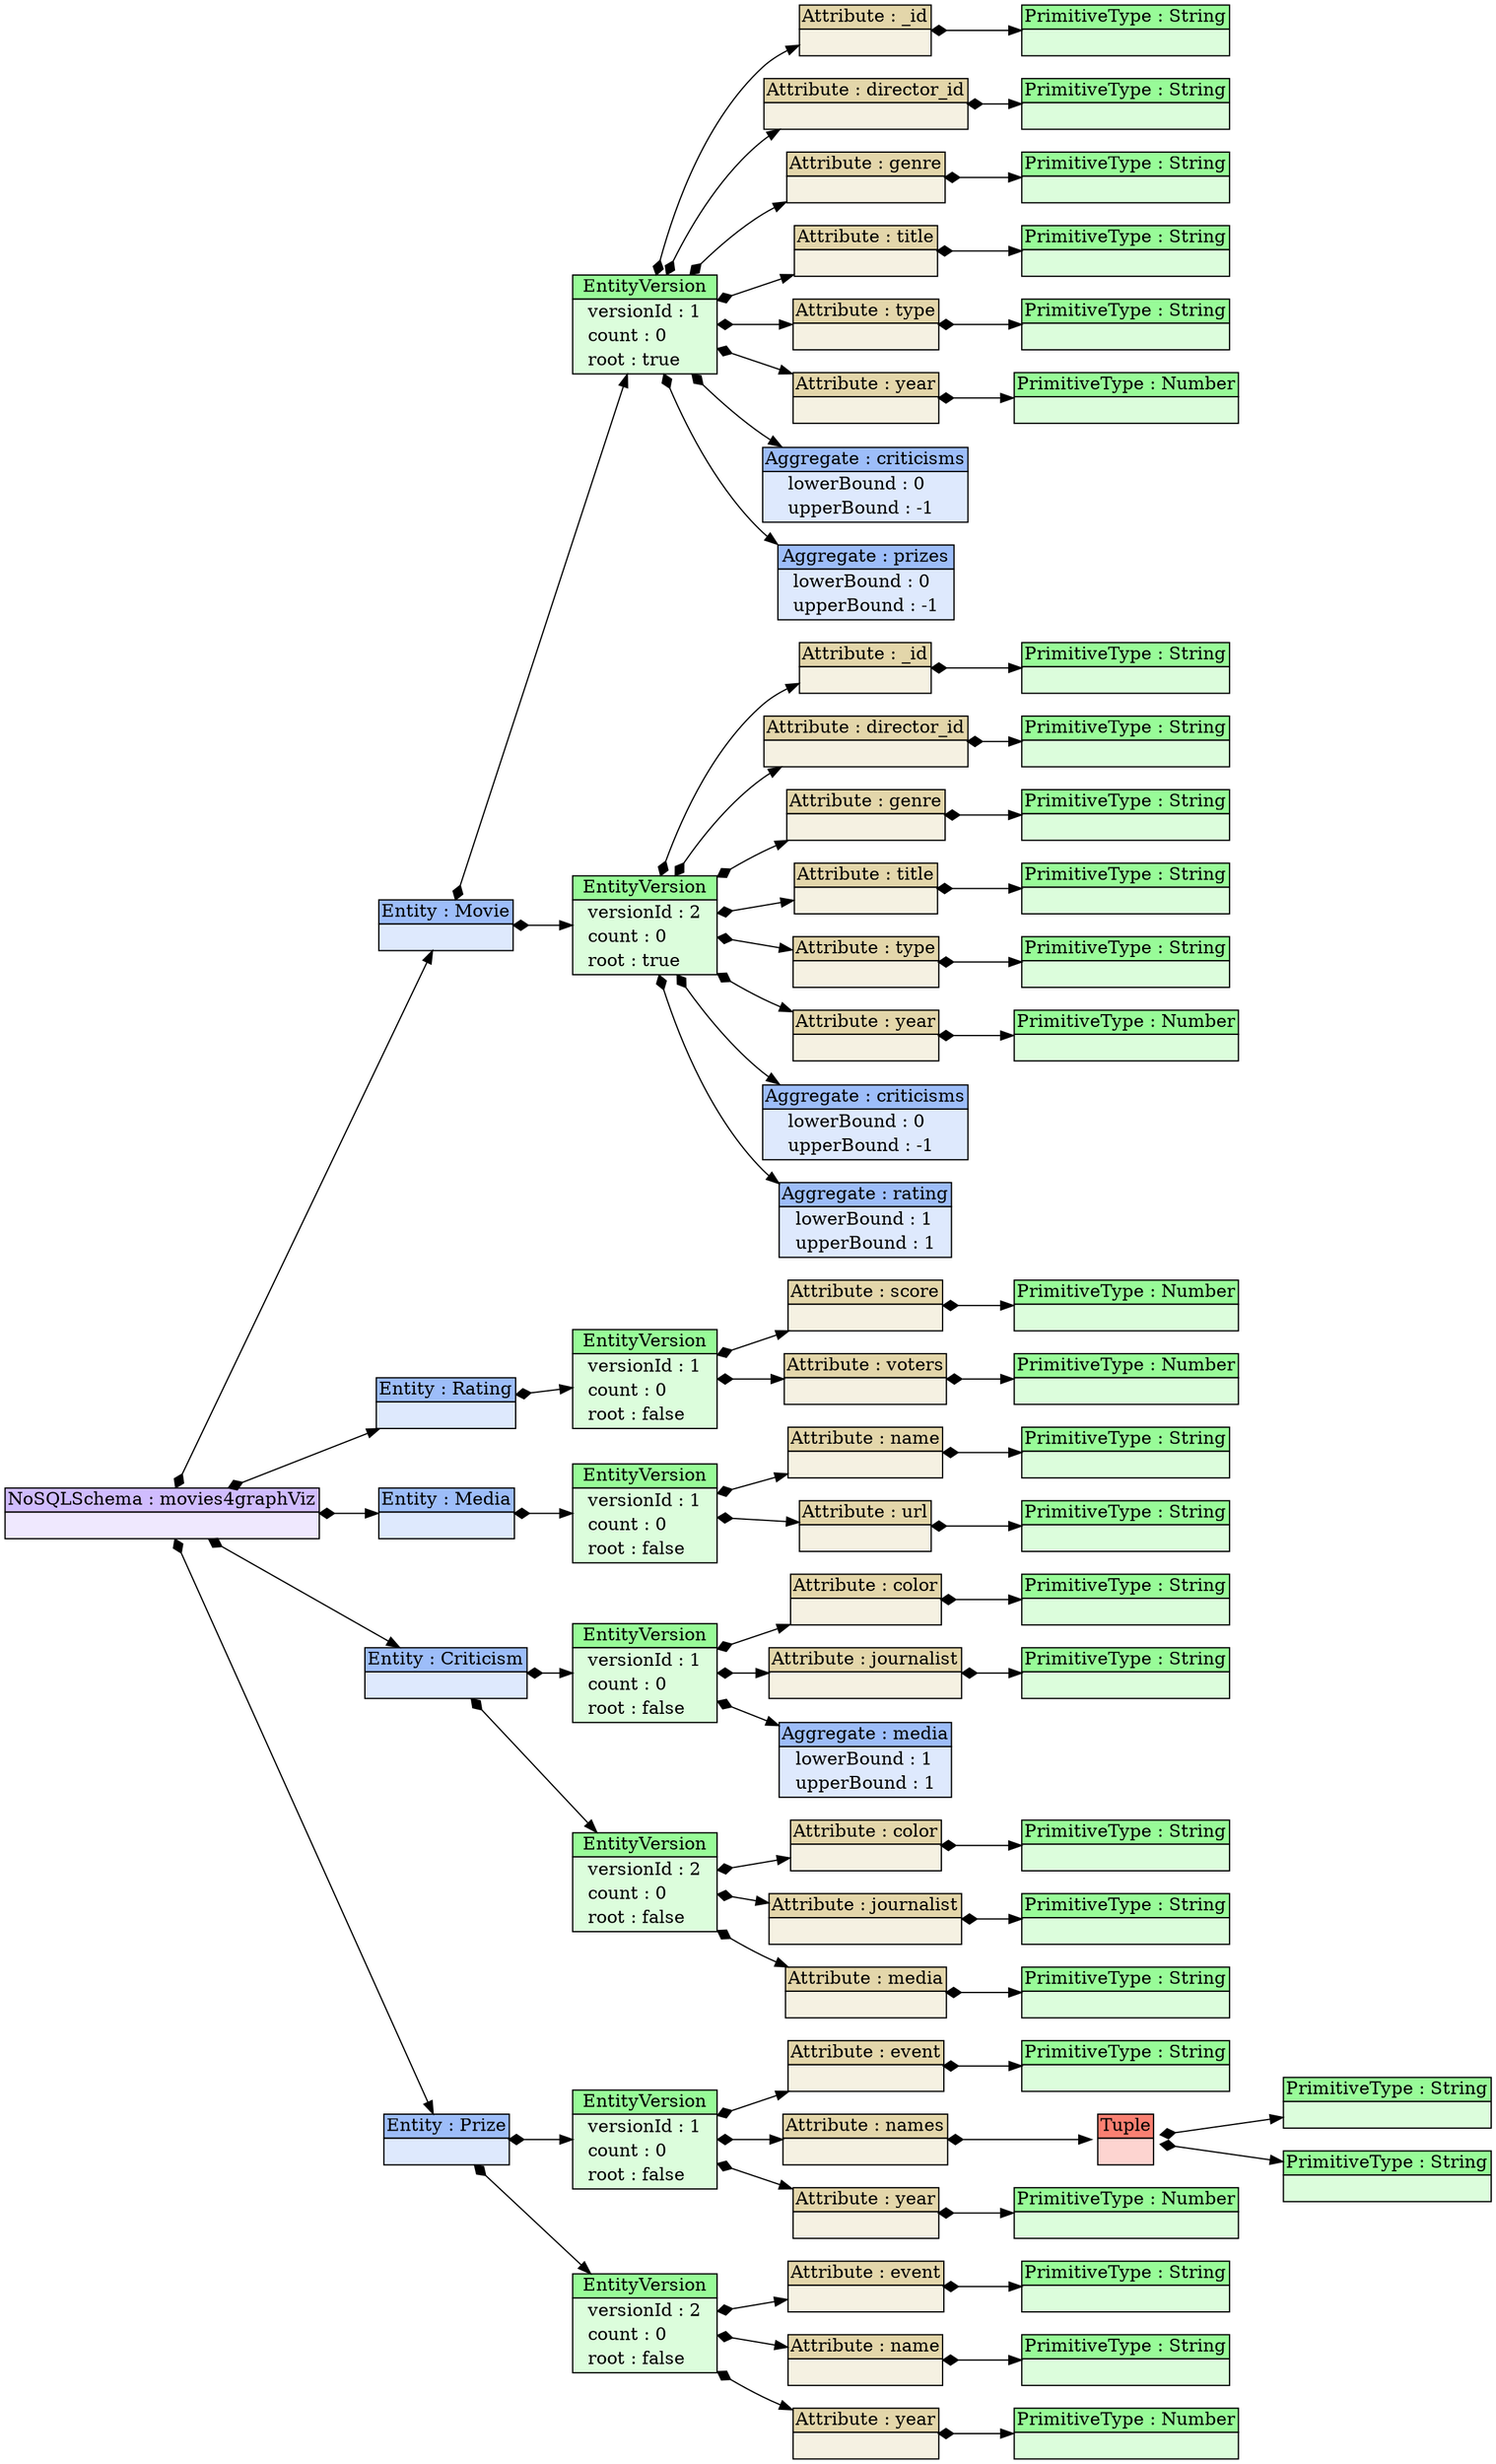 digraph {
	rankdir = LR;
	compound=true;
	NoSQLSchema_NoSQLSchema_30413059 [label=<
		<TABLE BORDER="0" CELLBORDER="0" CELLSPACING="0" CELLPADDING="0">
			<TR><TD BGCOLOR="#D0BCFE">
				<TABLE BORDER="1" CELLBORDER="0" CELLSPACING="0" CELLPADDING="1">
					<TR>
						<TD ALIGN="CENTER">NoSQLSchema&nbsp;:&nbsp;movies4graphViz</TD>
					</TR>
				</TABLE>
			</TD></TR>
			<TR><TD ALIGN="LEFT" BGCOLOR="#EFE8FE">
				<TABLE BORDER="1" CELLBORDER="0" CELLSPACING="0"><TR><TD> </TD></TR></TABLE>
			</TD></TR>
		</TABLE>>, margin=0, shape=plaintext]
	NoSQLSchema_Entity_28487829 [label=<
		<TABLE BORDER="0" CELLBORDER="0" CELLSPACING="0" CELLPADDING="0">
			<TR><TD BGCOLOR="#9DBDF9">
				<TABLE BORDER="1" CELLBORDER="0" CELLSPACING="0" CELLPADDING="1">
					<TR>
						<TD ALIGN="CENTER">Entity&nbsp;:&nbsp;Movie</TD>
					</TR>
				</TABLE>
			</TD></TR>
			<TR><TD ALIGN="LEFT" BGCOLOR="#DEE9FD">
				<TABLE BORDER="1" CELLBORDER="0" CELLSPACING="0"><TR><TD> </TD></TR></TABLE>
			</TD></TR>
		</TABLE>>, margin=0, shape=plaintext]
	NoSQLSchema_Entity_22332429 [label=<
		<TABLE BORDER="0" CELLBORDER="0" CELLSPACING="0" CELLPADDING="0">
			<TR><TD BGCOLOR="#9DBDF9">
				<TABLE BORDER="1" CELLBORDER="0" CELLSPACING="0" CELLPADDING="1">
					<TR>
						<TD ALIGN="CENTER">Entity&nbsp;:&nbsp;Rating</TD>
					</TR>
				</TABLE>
			</TD></TR>
			<TR><TD ALIGN="LEFT" BGCOLOR="#DEE9FD">
				<TABLE BORDER="1" CELLBORDER="0" CELLSPACING="0"><TR><TD> </TD></TR></TABLE>
			</TD></TR>
		</TABLE>>, margin=0, shape=plaintext]
	NoSQLSchema_Entity_72313 [label=<
		<TABLE BORDER="0" CELLBORDER="0" CELLSPACING="0" CELLPADDING="0">
			<TR><TD BGCOLOR="#9DBDF9">
				<TABLE BORDER="1" CELLBORDER="0" CELLSPACING="0" CELLPADDING="1">
					<TR>
						<TD ALIGN="CENTER">Entity&nbsp;:&nbsp;Media</TD>
					</TR>
				</TABLE>
			</TD></TR>
			<TR><TD ALIGN="LEFT" BGCOLOR="#DEE9FD">
				<TABLE BORDER="1" CELLBORDER="0" CELLSPACING="0"><TR><TD> </TD></TR></TABLE>
			</TD></TR>
		</TABLE>>, margin=0, shape=plaintext]
	NoSQLSchema_Entity_24583794 [label=<
		<TABLE BORDER="0" CELLBORDER="0" CELLSPACING="0" CELLPADDING="0">
			<TR><TD BGCOLOR="#9DBDF9">
				<TABLE BORDER="1" CELLBORDER="0" CELLSPACING="0" CELLPADDING="1">
					<TR>
						<TD ALIGN="CENTER">Entity&nbsp;:&nbsp;Criticism</TD>
					</TR>
				</TABLE>
			</TD></TR>
			<TR><TD ALIGN="LEFT" BGCOLOR="#DEE9FD">
				<TABLE BORDER="1" CELLBORDER="0" CELLSPACING="0"><TR><TD> </TD></TR></TABLE>
			</TD></TR>
		</TABLE>>, margin=0, shape=plaintext]
	NoSQLSchema_Entity_10615032 [label=<
		<TABLE BORDER="0" CELLBORDER="0" CELLSPACING="0" CELLPADDING="0">
			<TR><TD BGCOLOR="#9DBDF9">
				<TABLE BORDER="1" CELLBORDER="0" CELLSPACING="0" CELLPADDING="1">
					<TR>
						<TD ALIGN="CENTER">Entity&nbsp;:&nbsp;Prize</TD>
					</TR>
				</TABLE>
			</TD></TR>
			<TR><TD ALIGN="LEFT" BGCOLOR="#DEE9FD">
				<TABLE BORDER="1" CELLBORDER="0" CELLSPACING="0"><TR><TD> </TD></TR></TABLE>
			</TD></TR>
		</TABLE>>, margin=0, shape=plaintext]
	NoSQLSchema_EntityVersion_3491712 [label=<
		<TABLE BORDER="0" CELLBORDER="0" CELLSPACING="0" CELLPADDING="0">
			<TR><TD BGCOLOR="#98FB98">
				<TABLE BORDER="1" CELLBORDER="0" CELLSPACING="0" CELLPADDING="1">
					<TR>
						<TD ALIGN="CENTER">EntityVersion</TD>
					</TR>
				</TABLE>
			</TD></TR>
			<TR><TD ALIGN="LEFT" BGCOLOR="#DCFDDC">
				<TABLE BORDER="1" CELLBORDER="0" CELLSPACING="0">
					<TR><TD> </TD><TD ALIGN="LEFT">versionId&nbsp;:&nbsp;1</TD><TD> </TD></TR>
					<TR><TD> </TD><TD ALIGN="LEFT">count&nbsp;:&nbsp;0</TD><TD> </TD></TR>
					<TR><TD> </TD><TD ALIGN="LEFT">root&nbsp;:&nbsp;true</TD><TD> </TD></TR>
				</TABLE>
			</TD></TR>
		</TABLE>>, margin=0, shape=plaintext]
	NoSQLSchema_EntityVersion_16128313 [label=<
		<TABLE BORDER="0" CELLBORDER="0" CELLSPACING="0" CELLPADDING="0">
			<TR><TD BGCOLOR="#98FB98">
				<TABLE BORDER="1" CELLBORDER="0" CELLSPACING="0" CELLPADDING="1">
					<TR>
						<TD ALIGN="CENTER">EntityVersion</TD>
					</TR>
				</TABLE>
			</TD></TR>
			<TR><TD ALIGN="LEFT" BGCOLOR="#DCFDDC">
				<TABLE BORDER="1" CELLBORDER="0" CELLSPACING="0">
					<TR><TD> </TD><TD ALIGN="LEFT">versionId&nbsp;:&nbsp;2</TD><TD> </TD></TR>
					<TR><TD> </TD><TD ALIGN="LEFT">count&nbsp;:&nbsp;0</TD><TD> </TD></TR>
					<TR><TD> </TD><TD ALIGN="LEFT">root&nbsp;:&nbsp;true</TD><TD> </TD></TR>
				</TABLE>
			</TD></TR>
		</TABLE>>, margin=0, shape=plaintext]
	NoSQLSchema_EntityVersion_25489474 [label=<
		<TABLE BORDER="0" CELLBORDER="0" CELLSPACING="0" CELLPADDING="0">
			<TR><TD BGCOLOR="#98FB98">
				<TABLE BORDER="1" CELLBORDER="0" CELLSPACING="0" CELLPADDING="1">
					<TR>
						<TD ALIGN="CENTER">EntityVersion</TD>
					</TR>
				</TABLE>
			</TD></TR>
			<TR><TD ALIGN="LEFT" BGCOLOR="#DCFDDC">
				<TABLE BORDER="1" CELLBORDER="0" CELLSPACING="0">
					<TR><TD> </TD><TD ALIGN="LEFT">versionId&nbsp;:&nbsp;1</TD><TD> </TD></TR>
					<TR><TD> </TD><TD ALIGN="LEFT">count&nbsp;:&nbsp;0</TD><TD> </TD></TR>
					<TR><TD> </TD><TD ALIGN="LEFT">root&nbsp;:&nbsp;false</TD><TD> </TD></TR>
				</TABLE>
			</TD></TR>
		</TABLE>>, margin=0, shape=plaintext]
	NoSQLSchema_EntityVersion_27402169 [label=<
		<TABLE BORDER="0" CELLBORDER="0" CELLSPACING="0" CELLPADDING="0">
			<TR><TD BGCOLOR="#98FB98">
				<TABLE BORDER="1" CELLBORDER="0" CELLSPACING="0" CELLPADDING="1">
					<TR>
						<TD ALIGN="CENTER">EntityVersion</TD>
					</TR>
				</TABLE>
			</TD></TR>
			<TR><TD ALIGN="LEFT" BGCOLOR="#DCFDDC">
				<TABLE BORDER="1" CELLBORDER="0" CELLSPACING="0">
					<TR><TD> </TD><TD ALIGN="LEFT">versionId&nbsp;:&nbsp;1</TD><TD> </TD></TR>
					<TR><TD> </TD><TD ALIGN="LEFT">count&nbsp;:&nbsp;0</TD><TD> </TD></TR>
					<TR><TD> </TD><TD ALIGN="LEFT">root&nbsp;:&nbsp;false</TD><TD> </TD></TR>
				</TABLE>
			</TD></TR>
		</TABLE>>, margin=0, shape=plaintext]
	NoSQLSchema_EntityVersion_13046336 [label=<
		<TABLE BORDER="0" CELLBORDER="0" CELLSPACING="0" CELLPADDING="0">
			<TR><TD BGCOLOR="#98FB98">
				<TABLE BORDER="1" CELLBORDER="0" CELLSPACING="0" CELLPADDING="1">
					<TR>
						<TD ALIGN="CENTER">EntityVersion</TD>
					</TR>
				</TABLE>
			</TD></TR>
			<TR><TD ALIGN="LEFT" BGCOLOR="#DCFDDC">
				<TABLE BORDER="1" CELLBORDER="0" CELLSPACING="0">
					<TR><TD> </TD><TD ALIGN="LEFT">versionId&nbsp;:&nbsp;1</TD><TD> </TD></TR>
					<TR><TD> </TD><TD ALIGN="LEFT">count&nbsp;:&nbsp;0</TD><TD> </TD></TR>
					<TR><TD> </TD><TD ALIGN="LEFT">root&nbsp;:&nbsp;false</TD><TD> </TD></TR>
				</TABLE>
			</TD></TR>
		</TABLE>>, margin=0, shape=plaintext]
	NoSQLSchema_EntityVersion_17868761 [label=<
		<TABLE BORDER="0" CELLBORDER="0" CELLSPACING="0" CELLPADDING="0">
			<TR><TD BGCOLOR="#98FB98">
				<TABLE BORDER="1" CELLBORDER="0" CELLSPACING="0" CELLPADDING="1">
					<TR>
						<TD ALIGN="CENTER">EntityVersion</TD>
					</TR>
				</TABLE>
			</TD></TR>
			<TR><TD ALIGN="LEFT" BGCOLOR="#DCFDDC">
				<TABLE BORDER="1" CELLBORDER="0" CELLSPACING="0">
					<TR><TD> </TD><TD ALIGN="LEFT">versionId&nbsp;:&nbsp;2</TD><TD> </TD></TR>
					<TR><TD> </TD><TD ALIGN="LEFT">count&nbsp;:&nbsp;0</TD><TD> </TD></TR>
					<TR><TD> </TD><TD ALIGN="LEFT">root&nbsp;:&nbsp;false</TD><TD> </TD></TR>
				</TABLE>
			</TD></TR>
		</TABLE>>, margin=0, shape=plaintext]
	NoSQLSchema_EntityVersion_8437998 [label=<
		<TABLE BORDER="0" CELLBORDER="0" CELLSPACING="0" CELLPADDING="0">
			<TR><TD BGCOLOR="#98FB98">
				<TABLE BORDER="1" CELLBORDER="0" CELLSPACING="0" CELLPADDING="1">
					<TR>
						<TD ALIGN="CENTER">EntityVersion</TD>
					</TR>
				</TABLE>
			</TD></TR>
			<TR><TD ALIGN="LEFT" BGCOLOR="#DCFDDC">
				<TABLE BORDER="1" CELLBORDER="0" CELLSPACING="0">
					<TR><TD> </TD><TD ALIGN="LEFT">versionId&nbsp;:&nbsp;1</TD><TD> </TD></TR>
					<TR><TD> </TD><TD ALIGN="LEFT">count&nbsp;:&nbsp;0</TD><TD> </TD></TR>
					<TR><TD> </TD><TD ALIGN="LEFT">root&nbsp;:&nbsp;false</TD><TD> </TD></TR>
				</TABLE>
			</TD></TR>
		</TABLE>>, margin=0, shape=plaintext]
	NoSQLSchema_EntityVersion_17013223 [label=<
		<TABLE BORDER="0" CELLBORDER="0" CELLSPACING="0" CELLPADDING="0">
			<TR><TD BGCOLOR="#98FB98">
				<TABLE BORDER="1" CELLBORDER="0" CELLSPACING="0" CELLPADDING="1">
					<TR>
						<TD ALIGN="CENTER">EntityVersion</TD>
					</TR>
				</TABLE>
			</TD></TR>
			<TR><TD ALIGN="LEFT" BGCOLOR="#DCFDDC">
				<TABLE BORDER="1" CELLBORDER="0" CELLSPACING="0">
					<TR><TD> </TD><TD ALIGN="LEFT">versionId&nbsp;:&nbsp;2</TD><TD> </TD></TR>
					<TR><TD> </TD><TD ALIGN="LEFT">count&nbsp;:&nbsp;0</TD><TD> </TD></TR>
					<TR><TD> </TD><TD ALIGN="LEFT">root&nbsp;:&nbsp;false</TD><TD> </TD></TR>
				</TABLE>
			</TD></TR>
		</TABLE>>, margin=0, shape=plaintext]
	NoSQLSchema_Attribute_5051955 [label=<
		<TABLE BORDER="0" CELLBORDER="0" CELLSPACING="0" CELLPADDING="0">
			<TR><TD BGCOLOR="#E3D6AA">
				<TABLE BORDER="1" CELLBORDER="0" CELLSPACING="0" CELLPADDING="1">
					<TR>
						<TD ALIGN="CENTER">Attribute&nbsp;:&nbsp;_id</TD>
					</TR>
				</TABLE>
			</TD></TR>
			<TR><TD ALIGN="LEFT" BGCOLOR="#F5F1E2">
				<TABLE BORDER="1" CELLBORDER="0" CELLSPACING="0"><TR><TD> </TD></TR></TABLE>
			</TD></TR>
		</TABLE>>, margin=0, shape=plaintext]
	NoSQLSchema_Attribute_22363453 [label=<
		<TABLE BORDER="0" CELLBORDER="0" CELLSPACING="0" CELLPADDING="0">
			<TR><TD BGCOLOR="#E3D6AA">
				<TABLE BORDER="1" CELLBORDER="0" CELLSPACING="0" CELLPADDING="1">
					<TR>
						<TD ALIGN="CENTER">Attribute&nbsp;:&nbsp;director_id</TD>
					</TR>
				</TABLE>
			</TD></TR>
			<TR><TD ALIGN="LEFT" BGCOLOR="#F5F1E2">
				<TABLE BORDER="1" CELLBORDER="0" CELLSPACING="0"><TR><TD> </TD></TR></TABLE>
			</TD></TR>
		</TABLE>>, margin=0, shape=plaintext]
	NoSQLSchema_Attribute_9900133 [label=<
		<TABLE BORDER="0" CELLBORDER="0" CELLSPACING="0" CELLPADDING="0">
			<TR><TD BGCOLOR="#E3D6AA">
				<TABLE BORDER="1" CELLBORDER="0" CELLSPACING="0" CELLPADDING="1">
					<TR>
						<TD ALIGN="CENTER">Attribute&nbsp;:&nbsp;genre</TD>
					</TR>
				</TABLE>
			</TD></TR>
			<TR><TD ALIGN="LEFT" BGCOLOR="#F5F1E2">
				<TABLE BORDER="1" CELLBORDER="0" CELLSPACING="0"><TR><TD> </TD></TR></TABLE>
			</TD></TR>
		</TABLE>>, margin=0, shape=plaintext]
	NoSQLSchema_Attribute_28191174 [label=<
		<TABLE BORDER="0" CELLBORDER="0" CELLSPACING="0" CELLPADDING="0">
			<TR><TD BGCOLOR="#E3D6AA">
				<TABLE BORDER="1" CELLBORDER="0" CELLSPACING="0" CELLPADDING="1">
					<TR>
						<TD ALIGN="CENTER">Attribute&nbsp;:&nbsp;title</TD>
					</TR>
				</TABLE>
			</TD></TR>
			<TR><TD ALIGN="LEFT" BGCOLOR="#F5F1E2">
				<TABLE BORDER="1" CELLBORDER="0" CELLSPACING="0"><TR><TD> </TD></TR></TABLE>
			</TD></TR>
		</TABLE>>, margin=0, shape=plaintext]
	NoSQLSchema_Attribute_27858134 [label=<
		<TABLE BORDER="0" CELLBORDER="0" CELLSPACING="0" CELLPADDING="0">
			<TR><TD BGCOLOR="#E3D6AA">
				<TABLE BORDER="1" CELLBORDER="0" CELLSPACING="0" CELLPADDING="1">
					<TR>
						<TD ALIGN="CENTER">Attribute&nbsp;:&nbsp;type</TD>
					</TR>
				</TABLE>
			</TD></TR>
			<TR><TD ALIGN="LEFT" BGCOLOR="#F5F1E2">
				<TABLE BORDER="1" CELLBORDER="0" CELLSPACING="0"><TR><TD> </TD></TR></TABLE>
			</TD></TR>
		</TABLE>>, margin=0, shape=plaintext]
	NoSQLSchema_Attribute_2937385 [label=<
		<TABLE BORDER="0" CELLBORDER="0" CELLSPACING="0" CELLPADDING="0">
			<TR><TD BGCOLOR="#E3D6AA">
				<TABLE BORDER="1" CELLBORDER="0" CELLSPACING="0" CELLPADDING="1">
					<TR>
						<TD ALIGN="CENTER">Attribute&nbsp;:&nbsp;year</TD>
					</TR>
				</TABLE>
			</TD></TR>
			<TR><TD ALIGN="LEFT" BGCOLOR="#F5F1E2">
				<TABLE BORDER="1" CELLBORDER="0" CELLSPACING="0"><TR><TD> </TD></TR></TABLE>
			</TD></TR>
		</TABLE>>, margin=0, shape=plaintext]
	NoSQLSchema_Attribute_27969800 [label=<
		<TABLE BORDER="0" CELLBORDER="0" CELLSPACING="0" CELLPADDING="0">
			<TR><TD BGCOLOR="#E3D6AA">
				<TABLE BORDER="1" CELLBORDER="0" CELLSPACING="0" CELLPADDING="1">
					<TR>
						<TD ALIGN="CENTER">Attribute&nbsp;:&nbsp;_id</TD>
					</TR>
				</TABLE>
			</TD></TR>
			<TR><TD ALIGN="LEFT" BGCOLOR="#F5F1E2">
				<TABLE BORDER="1" CELLBORDER="0" CELLSPACING="0"><TR><TD> </TD></TR></TABLE>
			</TD></TR>
		</TABLE>>, margin=0, shape=plaintext]
	NoSQLSchema_Attribute_19644769 [label=<
		<TABLE BORDER="0" CELLBORDER="0" CELLSPACING="0" CELLPADDING="0">
			<TR><TD BGCOLOR="#E3D6AA">
				<TABLE BORDER="1" CELLBORDER="0" CELLSPACING="0" CELLPADDING="1">
					<TR>
						<TD ALIGN="CENTER">Attribute&nbsp;:&nbsp;director_id</TD>
					</TR>
				</TABLE>
			</TD></TR>
			<TR><TD ALIGN="LEFT" BGCOLOR="#F5F1E2">
				<TABLE BORDER="1" CELLBORDER="0" CELLSPACING="0"><TR><TD> </TD></TR></TABLE>
			</TD></TR>
		</TABLE>>, margin=0, shape=plaintext]
	NoSQLSchema_Attribute_10843398 [label=<
		<TABLE BORDER="0" CELLBORDER="0" CELLSPACING="0" CELLPADDING="0">
			<TR><TD BGCOLOR="#E3D6AA">
				<TABLE BORDER="1" CELLBORDER="0" CELLSPACING="0" CELLPADDING="1">
					<TR>
						<TD ALIGN="CENTER">Attribute&nbsp;:&nbsp;genre</TD>
					</TR>
				</TABLE>
			</TD></TR>
			<TR><TD ALIGN="LEFT" BGCOLOR="#F5F1E2">
				<TABLE BORDER="1" CELLBORDER="0" CELLSPACING="0"><TR><TD> </TD></TR></TABLE>
			</TD></TR>
		</TABLE>>, margin=0, shape=plaintext]
	NoSQLSchema_Attribute_8840993 [label=<
		<TABLE BORDER="0" CELLBORDER="0" CELLSPACING="0" CELLPADDING="0">
			<TR><TD BGCOLOR="#E3D6AA">
				<TABLE BORDER="1" CELLBORDER="0" CELLSPACING="0" CELLPADDING="1">
					<TR>
						<TD ALIGN="CENTER">Attribute&nbsp;:&nbsp;title</TD>
					</TR>
				</TABLE>
			</TD></TR>
			<TR><TD ALIGN="LEFT" BGCOLOR="#F5F1E2">
				<TABLE BORDER="1" CELLBORDER="0" CELLSPACING="0"><TR><TD> </TD></TR></TABLE>
			</TD></TR>
		</TABLE>>, margin=0, shape=plaintext]
	NoSQLSchema_Attribute_5176211 [label=<
		<TABLE BORDER="0" CELLBORDER="0" CELLSPACING="0" CELLPADDING="0">
			<TR><TD BGCOLOR="#E3D6AA">
				<TABLE BORDER="1" CELLBORDER="0" CELLSPACING="0" CELLPADDING="1">
					<TR>
						<TD ALIGN="CENTER">Attribute&nbsp;:&nbsp;type</TD>
					</TR>
				</TABLE>
			</TD></TR>
			<TR><TD ALIGN="LEFT" BGCOLOR="#F5F1E2">
				<TABLE BORDER="1" CELLBORDER="0" CELLSPACING="0"><TR><TD> </TD></TR></TABLE>
			</TD></TR>
		</TABLE>>, margin=0, shape=plaintext]
	NoSQLSchema_Attribute_13132667 [label=<
		<TABLE BORDER="0" CELLBORDER="0" CELLSPACING="0" CELLPADDING="0">
			<TR><TD BGCOLOR="#E3D6AA">
				<TABLE BORDER="1" CELLBORDER="0" CELLSPACING="0" CELLPADDING="1">
					<TR>
						<TD ALIGN="CENTER">Attribute&nbsp;:&nbsp;year</TD>
					</TR>
				</TABLE>
			</TD></TR>
			<TR><TD ALIGN="LEFT" BGCOLOR="#F5F1E2">
				<TABLE BORDER="1" CELLBORDER="0" CELLSPACING="0"><TR><TD> </TD></TR></TABLE>
			</TD></TR>
		</TABLE>>, margin=0, shape=plaintext]
	NoSQLSchema_Attribute_8295410 [label=<
		<TABLE BORDER="0" CELLBORDER="0" CELLSPACING="0" CELLPADDING="0">
			<TR><TD BGCOLOR="#E3D6AA">
				<TABLE BORDER="1" CELLBORDER="0" CELLSPACING="0" CELLPADDING="1">
					<TR>
						<TD ALIGN="CENTER">Attribute&nbsp;:&nbsp;score</TD>
					</TR>
				</TABLE>
			</TD></TR>
			<TR><TD ALIGN="LEFT" BGCOLOR="#F5F1E2">
				<TABLE BORDER="1" CELLBORDER="0" CELLSPACING="0"><TR><TD> </TD></TR></TABLE>
			</TD></TR>
		</TABLE>>, margin=0, shape=plaintext]
	NoSQLSchema_Attribute_1839525 [label=<
		<TABLE BORDER="0" CELLBORDER="0" CELLSPACING="0" CELLPADDING="0">
			<TR><TD BGCOLOR="#E3D6AA">
				<TABLE BORDER="1" CELLBORDER="0" CELLSPACING="0" CELLPADDING="1">
					<TR>
						<TD ALIGN="CENTER">Attribute&nbsp;:&nbsp;voters</TD>
					</TR>
				</TABLE>
			</TD></TR>
			<TR><TD ALIGN="LEFT" BGCOLOR="#F5F1E2">
				<TABLE BORDER="1" CELLBORDER="0" CELLSPACING="0"><TR><TD> </TD></TR></TABLE>
			</TD></TR>
		</TABLE>>, margin=0, shape=plaintext]
	NoSQLSchema_Attribute_30783505 [label=<
		<TABLE BORDER="0" CELLBORDER="0" CELLSPACING="0" CELLPADDING="0">
			<TR><TD BGCOLOR="#E3D6AA">
				<TABLE BORDER="1" CELLBORDER="0" CELLSPACING="0" CELLPADDING="1">
					<TR>
						<TD ALIGN="CENTER">Attribute&nbsp;:&nbsp;name</TD>
					</TR>
				</TABLE>
			</TD></TR>
			<TR><TD ALIGN="LEFT" BGCOLOR="#F5F1E2">
				<TABLE BORDER="1" CELLBORDER="0" CELLSPACING="0"><TR><TD> </TD></TR></TABLE>
			</TD></TR>
		</TABLE>>, margin=0, shape=plaintext]
	NoSQLSchema_Attribute_6733339 [label=<
		<TABLE BORDER="0" CELLBORDER="0" CELLSPACING="0" CELLPADDING="0">
			<TR><TD BGCOLOR="#E3D6AA">
				<TABLE BORDER="1" CELLBORDER="0" CELLSPACING="0" CELLPADDING="1">
					<TR>
						<TD ALIGN="CENTER">Attribute&nbsp;:&nbsp;url</TD>
					</TR>
				</TABLE>
			</TD></TR>
			<TR><TD ALIGN="LEFT" BGCOLOR="#F5F1E2">
				<TABLE BORDER="1" CELLBORDER="0" CELLSPACING="0"><TR><TD> </TD></TR></TABLE>
			</TD></TR>
		</TABLE>>, margin=0, shape=plaintext]
	NoSQLSchema_Attribute_21165925 [label=<
		<TABLE BORDER="0" CELLBORDER="0" CELLSPACING="0" CELLPADDING="0">
			<TR><TD BGCOLOR="#E3D6AA">
				<TABLE BORDER="1" CELLBORDER="0" CELLSPACING="0" CELLPADDING="1">
					<TR>
						<TD ALIGN="CENTER">Attribute&nbsp;:&nbsp;color</TD>
					</TR>
				</TABLE>
			</TD></TR>
			<TR><TD ALIGN="LEFT" BGCOLOR="#F5F1E2">
				<TABLE BORDER="1" CELLBORDER="0" CELLSPACING="0"><TR><TD> </TD></TR></TABLE>
			</TD></TR>
		</TABLE>>, margin=0, shape=plaintext]
	NoSQLSchema_Attribute_580379 [label=<
		<TABLE BORDER="0" CELLBORDER="0" CELLSPACING="0" CELLPADDING="0">
			<TR><TD BGCOLOR="#E3D6AA">
				<TABLE BORDER="1" CELLBORDER="0" CELLSPACING="0" CELLPADDING="1">
					<TR>
						<TD ALIGN="CENTER">Attribute&nbsp;:&nbsp;journalist</TD>
					</TR>
				</TABLE>
			</TD></TR>
			<TR><TD ALIGN="LEFT" BGCOLOR="#F5F1E2">
				<TABLE BORDER="1" CELLBORDER="0" CELLSPACING="0"><TR><TD> </TD></TR></TABLE>
			</TD></TR>
		</TABLE>>, margin=0, shape=plaintext]
	NoSQLSchema_Attribute_20210211 [label=<
		<TABLE BORDER="0" CELLBORDER="0" CELLSPACING="0" CELLPADDING="0">
			<TR><TD BGCOLOR="#E3D6AA">
				<TABLE BORDER="1" CELLBORDER="0" CELLSPACING="0" CELLPADDING="1">
					<TR>
						<TD ALIGN="CENTER">Attribute&nbsp;:&nbsp;color</TD>
					</TR>
				</TABLE>
			</TD></TR>
			<TR><TD ALIGN="LEFT" BGCOLOR="#F5F1E2">
				<TABLE BORDER="1" CELLBORDER="0" CELLSPACING="0"><TR><TD> </TD></TR></TABLE>
			</TD></TR>
		</TABLE>>, margin=0, shape=plaintext]
	NoSQLSchema_Attribute_6361378 [label=<
		<TABLE BORDER="0" CELLBORDER="0" CELLSPACING="0" CELLPADDING="0">
			<TR><TD BGCOLOR="#E3D6AA">
				<TABLE BORDER="1" CELLBORDER="0" CELLSPACING="0" CELLPADDING="1">
					<TR>
						<TD ALIGN="CENTER">Attribute&nbsp;:&nbsp;journalist</TD>
					</TR>
				</TABLE>
			</TD></TR>
			<TR><TD ALIGN="LEFT" BGCOLOR="#F5F1E2">
				<TABLE BORDER="1" CELLBORDER="0" CELLSPACING="0"><TR><TD> </TD></TR></TABLE>
			</TD></TR>
		</TABLE>>, margin=0, shape=plaintext]
	NoSQLSchema_Attribute_12061070 [label=<
		<TABLE BORDER="0" CELLBORDER="0" CELLSPACING="0" CELLPADDING="0">
			<TR><TD BGCOLOR="#E3D6AA">
				<TABLE BORDER="1" CELLBORDER="0" CELLSPACING="0" CELLPADDING="1">
					<TR>
						<TD ALIGN="CENTER">Attribute&nbsp;:&nbsp;media</TD>
					</TR>
				</TABLE>
			</TD></TR>
			<TR><TD ALIGN="LEFT" BGCOLOR="#F5F1E2">
				<TABLE BORDER="1" CELLBORDER="0" CELLSPACING="0"><TR><TD> </TD></TR></TABLE>
			</TD></TR>
		</TABLE>>, margin=0, shape=plaintext]
	NoSQLSchema_Attribute_3298057 [label=<
		<TABLE BORDER="0" CELLBORDER="0" CELLSPACING="0" CELLPADDING="0">
			<TR><TD BGCOLOR="#E3D6AA">
				<TABLE BORDER="1" CELLBORDER="0" CELLSPACING="0" CELLPADDING="1">
					<TR>
						<TD ALIGN="CENTER">Attribute&nbsp;:&nbsp;event</TD>
					</TR>
				</TABLE>
			</TD></TR>
			<TR><TD ALIGN="LEFT" BGCOLOR="#F5F1E2">
				<TABLE BORDER="1" CELLBORDER="0" CELLSPACING="0"><TR><TD> </TD></TR></TABLE>
			</TD></TR>
		</TABLE>>, margin=0, shape=plaintext]
	NoSQLSchema_Attribute_18119371 [label=<
		<TABLE BORDER="0" CELLBORDER="0" CELLSPACING="0" CELLPADDING="0">
			<TR><TD BGCOLOR="#E3D6AA">
				<TABLE BORDER="1" CELLBORDER="0" CELLSPACING="0" CELLPADDING="1">
					<TR>
						<TD ALIGN="CENTER">Attribute&nbsp;:&nbsp;names</TD>
					</TR>
				</TABLE>
			</TD></TR>
			<TR><TD ALIGN="LEFT" BGCOLOR="#F5F1E2">
				<TABLE BORDER="1" CELLBORDER="0" CELLSPACING="0"><TR><TD> </TD></TR></TABLE>
			</TD></TR>
		</TABLE>>, margin=0, shape=plaintext]
	NoSQLSchema_Attribute_15687925 [label=<
		<TABLE BORDER="0" CELLBORDER="0" CELLSPACING="0" CELLPADDING="0">
			<TR><TD BGCOLOR="#E3D6AA">
				<TABLE BORDER="1" CELLBORDER="0" CELLSPACING="0" CELLPADDING="1">
					<TR>
						<TD ALIGN="CENTER">Attribute&nbsp;:&nbsp;year</TD>
					</TR>
				</TABLE>
			</TD></TR>
			<TR><TD ALIGN="LEFT" BGCOLOR="#F5F1E2">
				<TABLE BORDER="1" CELLBORDER="0" CELLSPACING="0"><TR><TD> </TD></TR></TABLE>
			</TD></TR>
		</TABLE>>, margin=0, shape=plaintext]
	NoSQLSchema_Attribute_31212982 [label=<
		<TABLE BORDER="0" CELLBORDER="0" CELLSPACING="0" CELLPADDING="0">
			<TR><TD BGCOLOR="#E3D6AA">
				<TABLE BORDER="1" CELLBORDER="0" CELLSPACING="0" CELLPADDING="1">
					<TR>
						<TD ALIGN="CENTER">Attribute&nbsp;:&nbsp;event</TD>
					</TR>
				</TABLE>
			</TD></TR>
			<TR><TD ALIGN="LEFT" BGCOLOR="#F5F1E2">
				<TABLE BORDER="1" CELLBORDER="0" CELLSPACING="0"><TR><TD> </TD></TR></TABLE>
			</TD></TR>
		</TABLE>>, margin=0, shape=plaintext]
	NoSQLSchema_Attribute_28645146 [label=<
		<TABLE BORDER="0" CELLBORDER="0" CELLSPACING="0" CELLPADDING="0">
			<TR><TD BGCOLOR="#E3D6AA">
				<TABLE BORDER="1" CELLBORDER="0" CELLSPACING="0" CELLPADDING="1">
					<TR>
						<TD ALIGN="CENTER">Attribute&nbsp;:&nbsp;name</TD>
					</TR>
				</TABLE>
			</TD></TR>
			<TR><TD ALIGN="LEFT" BGCOLOR="#F5F1E2">
				<TABLE BORDER="1" CELLBORDER="0" CELLSPACING="0"><TR><TD> </TD></TR></TABLE>
			</TD></TR>
		</TABLE>>, margin=0, shape=plaintext]
	NoSQLSchema_Attribute_29523815 [label=<
		<TABLE BORDER="0" CELLBORDER="0" CELLSPACING="0" CELLPADDING="0">
			<TR><TD BGCOLOR="#E3D6AA">
				<TABLE BORDER="1" CELLBORDER="0" CELLSPACING="0" CELLPADDING="1">
					<TR>
						<TD ALIGN="CENTER">Attribute&nbsp;:&nbsp;year</TD>
					</TR>
				</TABLE>
			</TD></TR>
			<TR><TD ALIGN="LEFT" BGCOLOR="#F5F1E2">
				<TABLE BORDER="1" CELLBORDER="0" CELLSPACING="0"><TR><TD> </TD></TR></TABLE>
			</TD></TR>
		</TABLE>>, margin=0, shape=plaintext]
	NoSQLSchema_Tuple_23413815 [label=<
		<TABLE BORDER="0" CELLBORDER="0" CELLSPACING="0" CELLPADDING="0">
			<TR><TD BGCOLOR="#FA8072">
				<TABLE BORDER="1" CELLBORDER="0" CELLSPACING="0" CELLPADDING="1">
					<TR>
						<TD ALIGN="CENTER">Tuple</TD>
					</TR>
				</TABLE>
			</TD></TR>
			<TR><TD ALIGN="LEFT" BGCOLOR="#FDD4D0">
				<TABLE BORDER="1" CELLBORDER="0" CELLSPACING="0"><TR><TD> </TD></TR></TABLE>
			</TD></TR>
		</TABLE>>, margin=0, shape=plaintext]
	NoSQLSchema_Aggregate_21521811 [label=<
		<TABLE BORDER="0" CELLBORDER="0" CELLSPACING="0" CELLPADDING="0">
			<TR><TD BGCOLOR="#9DBDF9">
				<TABLE BORDER="1" CELLBORDER="0" CELLSPACING="0" CELLPADDING="1">
					<TR>
						<TD ALIGN="CENTER">Aggregate&nbsp;:&nbsp;criticisms</TD>
					</TR>
				</TABLE>
			</TD></TR>
			<TR><TD ALIGN="LEFT" BGCOLOR="#DEE9FD">
				<TABLE BORDER="1" CELLBORDER="0" CELLSPACING="0">
					<TR><TD> </TD><TD ALIGN="LEFT">lowerBound&nbsp;:&nbsp;0</TD><TD> </TD></TR>
					<TR><TD> </TD><TD ALIGN="LEFT">upperBound&nbsp;:&nbsp;-1</TD><TD> </TD></TR>
				</TABLE>
			</TD></TR>
		</TABLE>>, margin=0, shape=plaintext]
	NoSQLSchema_Aggregate_11665137 [label=<
		<TABLE BORDER="0" CELLBORDER="0" CELLSPACING="0" CELLPADDING="0">
			<TR><TD BGCOLOR="#9DBDF9">
				<TABLE BORDER="1" CELLBORDER="0" CELLSPACING="0" CELLPADDING="1">
					<TR>
						<TD ALIGN="CENTER">Aggregate&nbsp;:&nbsp;prizes</TD>
					</TR>
				</TABLE>
			</TD></TR>
			<TR><TD ALIGN="LEFT" BGCOLOR="#DEE9FD">
				<TABLE BORDER="1" CELLBORDER="0" CELLSPACING="0">
					<TR><TD> </TD><TD ALIGN="LEFT">lowerBound&nbsp;:&nbsp;0</TD><TD> </TD></TR>
					<TR><TD> </TD><TD ALIGN="LEFT">upperBound&nbsp;:&nbsp;-1</TD><TD> </TD></TR>
				</TABLE>
			</TD></TR>
		</TABLE>>, margin=0, shape=plaintext]
	NoSQLSchema_Aggregate_19150445 [label=<
		<TABLE BORDER="0" CELLBORDER="0" CELLSPACING="0" CELLPADDING="0">
			<TR><TD BGCOLOR="#9DBDF9">
				<TABLE BORDER="1" CELLBORDER="0" CELLSPACING="0" CELLPADDING="1">
					<TR>
						<TD ALIGN="CENTER">Aggregate&nbsp;:&nbsp;criticisms</TD>
					</TR>
				</TABLE>
			</TD></TR>
			<TR><TD ALIGN="LEFT" BGCOLOR="#DEE9FD">
				<TABLE BORDER="1" CELLBORDER="0" CELLSPACING="0">
					<TR><TD> </TD><TD ALIGN="LEFT">lowerBound&nbsp;:&nbsp;0</TD><TD> </TD></TR>
					<TR><TD> </TD><TD ALIGN="LEFT">upperBound&nbsp;:&nbsp;-1</TD><TD> </TD></TR>
				</TABLE>
			</TD></TR>
		</TABLE>>, margin=0, shape=plaintext]
	NoSQLSchema_Aggregate_22890578 [label=<
		<TABLE BORDER="0" CELLBORDER="0" CELLSPACING="0" CELLPADDING="0">
			<TR><TD BGCOLOR="#9DBDF9">
				<TABLE BORDER="1" CELLBORDER="0" CELLSPACING="0" CELLPADDING="1">
					<TR>
						<TD ALIGN="CENTER">Aggregate&nbsp;:&nbsp;rating</TD>
					</TR>
				</TABLE>
			</TD></TR>
			<TR><TD ALIGN="LEFT" BGCOLOR="#DEE9FD">
				<TABLE BORDER="1" CELLBORDER="0" CELLSPACING="0">
					<TR><TD> </TD><TD ALIGN="LEFT">lowerBound&nbsp;:&nbsp;1</TD><TD> </TD></TR>
					<TR><TD> </TD><TD ALIGN="LEFT">upperBound&nbsp;:&nbsp;1</TD><TD> </TD></TR>
				</TABLE>
			</TD></TR>
		</TABLE>>, margin=0, shape=plaintext]
	NoSQLSchema_Aggregate_10004651 [label=<
		<TABLE BORDER="0" CELLBORDER="0" CELLSPACING="0" CELLPADDING="0">
			<TR><TD BGCOLOR="#9DBDF9">
				<TABLE BORDER="1" CELLBORDER="0" CELLSPACING="0" CELLPADDING="1">
					<TR>
						<TD ALIGN="CENTER">Aggregate&nbsp;:&nbsp;media</TD>
					</TR>
				</TABLE>
			</TD></TR>
			<TR><TD ALIGN="LEFT" BGCOLOR="#DEE9FD">
				<TABLE BORDER="1" CELLBORDER="0" CELLSPACING="0">
					<TR><TD> </TD><TD ALIGN="LEFT">lowerBound&nbsp;:&nbsp;1</TD><TD> </TD></TR>
					<TR><TD> </TD><TD ALIGN="LEFT">upperBound&nbsp;:&nbsp;1</TD><TD> </TD></TR>
				</TABLE>
			</TD></TR>
		</TABLE>>, margin=0, shape=plaintext]
	NoSQLSchema_PrimitiveType_24402992 [label=<
		<TABLE BORDER="0" CELLBORDER="0" CELLSPACING="0" CELLPADDING="0">
			<TR><TD BGCOLOR="#98FB98">
				<TABLE BORDER="1" CELLBORDER="0" CELLSPACING="0" CELLPADDING="1">
					<TR>
						<TD ALIGN="CENTER">PrimitiveType&nbsp;:&nbsp;String</TD>
					</TR>
				</TABLE>
			</TD></TR>
			<TR><TD ALIGN="LEFT" BGCOLOR="#DCFDDC">
				<TABLE BORDER="1" CELLBORDER="0" CELLSPACING="0"><TR><TD> </TD></TR></TABLE>
			</TD></TR>
		</TABLE>>, margin=0, shape=plaintext]
	NoSQLSchema_PrimitiveType_18439018 [label=<
		<TABLE BORDER="0" CELLBORDER="0" CELLSPACING="0" CELLPADDING="0">
			<TR><TD BGCOLOR="#98FB98">
				<TABLE BORDER="1" CELLBORDER="0" CELLSPACING="0" CELLPADDING="1">
					<TR>
						<TD ALIGN="CENTER">PrimitiveType&nbsp;:&nbsp;String</TD>
					</TR>
				</TABLE>
			</TD></TR>
			<TR><TD ALIGN="LEFT" BGCOLOR="#DCFDDC">
				<TABLE BORDER="1" CELLBORDER="0" CELLSPACING="0"><TR><TD> </TD></TR></TABLE>
			</TD></TR>
		</TABLE>>, margin=0, shape=plaintext]
	NoSQLSchema_PrimitiveType_231577 [label=<
		<TABLE BORDER="0" CELLBORDER="0" CELLSPACING="0" CELLPADDING="0">
			<TR><TD BGCOLOR="#98FB98">
				<TABLE BORDER="1" CELLBORDER="0" CELLSPACING="0" CELLPADDING="1">
					<TR>
						<TD ALIGN="CENTER">PrimitiveType&nbsp;:&nbsp;String</TD>
					</TR>
				</TABLE>
			</TD></TR>
			<TR><TD ALIGN="LEFT" BGCOLOR="#DCFDDC">
				<TABLE BORDER="1" CELLBORDER="0" CELLSPACING="0"><TR><TD> </TD></TR></TABLE>
			</TD></TR>
		</TABLE>>, margin=0, shape=plaintext]
	NoSQLSchema_PrimitiveType_17694830 [label=<
		<TABLE BORDER="0" CELLBORDER="0" CELLSPACING="0" CELLPADDING="0">
			<TR><TD BGCOLOR="#98FB98">
				<TABLE BORDER="1" CELLBORDER="0" CELLSPACING="0" CELLPADDING="1">
					<TR>
						<TD ALIGN="CENTER">PrimitiveType&nbsp;:&nbsp;String</TD>
					</TR>
				</TABLE>
			</TD></TR>
			<TR><TD ALIGN="LEFT" BGCOLOR="#DCFDDC">
				<TABLE BORDER="1" CELLBORDER="0" CELLSPACING="0"><TR><TD> </TD></TR></TABLE>
			</TD></TR>
		</TABLE>>, margin=0, shape=plaintext]
	NoSQLSchema_PrimitiveType_9579300 [label=<
		<TABLE BORDER="0" CELLBORDER="0" CELLSPACING="0" CELLPADDING="0">
			<TR><TD BGCOLOR="#98FB98">
				<TABLE BORDER="1" CELLBORDER="0" CELLSPACING="0" CELLPADDING="1">
					<TR>
						<TD ALIGN="CENTER">PrimitiveType&nbsp;:&nbsp;String</TD>
					</TR>
				</TABLE>
			</TD></TR>
			<TR><TD ALIGN="LEFT" BGCOLOR="#DCFDDC">
				<TABLE BORDER="1" CELLBORDER="0" CELLSPACING="0"><TR><TD> </TD></TR></TABLE>
			</TD></TR>
		</TABLE>>, margin=0, shape=plaintext]
	NoSQLSchema_PrimitiveType_30057522 [label=<
		<TABLE BORDER="0" CELLBORDER="0" CELLSPACING="0" CELLPADDING="0">
			<TR><TD BGCOLOR="#98FB98">
				<TABLE BORDER="1" CELLBORDER="0" CELLSPACING="0" CELLPADDING="1">
					<TR>
						<TD ALIGN="CENTER">PrimitiveType&nbsp;:&nbsp;Number</TD>
					</TR>
				</TABLE>
			</TD></TR>
			<TR><TD ALIGN="LEFT" BGCOLOR="#DCFDDC">
				<TABLE BORDER="1" CELLBORDER="0" CELLSPACING="0"><TR><TD> </TD></TR></TABLE>
			</TD></TR>
		</TABLE>>, margin=0, shape=plaintext]
	NoSQLSchema_PrimitiveType_19524686 [label=<
		<TABLE BORDER="0" CELLBORDER="0" CELLSPACING="0" CELLPADDING="0">
			<TR><TD BGCOLOR="#98FB98">
				<TABLE BORDER="1" CELLBORDER="0" CELLSPACING="0" CELLPADDING="1">
					<TR>
						<TD ALIGN="CENTER">PrimitiveType&nbsp;:&nbsp;String</TD>
					</TR>
				</TABLE>
			</TD></TR>
			<TR><TD ALIGN="LEFT" BGCOLOR="#DCFDDC">
				<TABLE BORDER="1" CELLBORDER="0" CELLSPACING="0"><TR><TD> </TD></TR></TABLE>
			</TD></TR>
		</TABLE>>, margin=0, shape=plaintext]
	NoSQLSchema_PrimitiveType_8959237 [label=<
		<TABLE BORDER="0" CELLBORDER="0" CELLSPACING="0" CELLPADDING="0">
			<TR><TD BGCOLOR="#98FB98">
				<TABLE BORDER="1" CELLBORDER="0" CELLSPACING="0" CELLPADDING="1">
					<TR>
						<TD ALIGN="CENTER">PrimitiveType&nbsp;:&nbsp;String</TD>
					</TR>
				</TABLE>
			</TD></TR>
			<TR><TD ALIGN="LEFT" BGCOLOR="#DCFDDC">
				<TABLE BORDER="1" CELLBORDER="0" CELLSPACING="0"><TR><TD> </TD></TR></TABLE>
			</TD></TR>
		</TABLE>>, margin=0, shape=plaintext]
	NoSQLSchema_PrimitiveType_14460705 [label=<
		<TABLE BORDER="0" CELLBORDER="0" CELLSPACING="0" CELLPADDING="0">
			<TR><TD BGCOLOR="#98FB98">
				<TABLE BORDER="1" CELLBORDER="0" CELLSPACING="0" CELLPADDING="1">
					<TR>
						<TD ALIGN="CENTER">PrimitiveType&nbsp;:&nbsp;String</TD>
					</TR>
				</TABLE>
			</TD></TR>
			<TR><TD ALIGN="LEFT" BGCOLOR="#DCFDDC">
				<TABLE BORDER="1" CELLBORDER="0" CELLSPACING="0"><TR><TD> </TD></TR></TABLE>
			</TD></TR>
		</TABLE>>, margin=0, shape=plaintext]
	NoSQLSchema_PrimitiveType_24683250 [label=<
		<TABLE BORDER="0" CELLBORDER="0" CELLSPACING="0" CELLPADDING="0">
			<TR><TD BGCOLOR="#98FB98">
				<TABLE BORDER="1" CELLBORDER="0" CELLSPACING="0" CELLPADDING="1">
					<TR>
						<TD ALIGN="CENTER">PrimitiveType&nbsp;:&nbsp;String</TD>
					</TR>
				</TABLE>
			</TD></TR>
			<TR><TD ALIGN="LEFT" BGCOLOR="#DCFDDC">
				<TABLE BORDER="1" CELLBORDER="0" CELLSPACING="0"><TR><TD> </TD></TR></TABLE>
			</TD></TR>
		</TABLE>>, margin=0, shape=plaintext]
	NoSQLSchema_PrimitiveType_19674512 [label=<
		<TABLE BORDER="0" CELLBORDER="0" CELLSPACING="0" CELLPADDING="0">
			<TR><TD BGCOLOR="#98FB98">
				<TABLE BORDER="1" CELLBORDER="0" CELLSPACING="0" CELLPADDING="1">
					<TR>
						<TD ALIGN="CENTER">PrimitiveType&nbsp;:&nbsp;String</TD>
					</TR>
				</TABLE>
			</TD></TR>
			<TR><TD ALIGN="LEFT" BGCOLOR="#DCFDDC">
				<TABLE BORDER="1" CELLBORDER="0" CELLSPACING="0"><TR><TD> </TD></TR></TABLE>
			</TD></TR>
		</TABLE>>, margin=0, shape=plaintext]
	NoSQLSchema_PrimitiveType_16593890 [label=<
		<TABLE BORDER="0" CELLBORDER="0" CELLSPACING="0" CELLPADDING="0">
			<TR><TD BGCOLOR="#98FB98">
				<TABLE BORDER="1" CELLBORDER="0" CELLSPACING="0" CELLPADDING="1">
					<TR>
						<TD ALIGN="CENTER">PrimitiveType&nbsp;:&nbsp;Number</TD>
					</TR>
				</TABLE>
			</TD></TR>
			<TR><TD ALIGN="LEFT" BGCOLOR="#DCFDDC">
				<TABLE BORDER="1" CELLBORDER="0" CELLSPACING="0"><TR><TD> </TD></TR></TABLE>
			</TD></TR>
		</TABLE>>, margin=0, shape=plaintext]
	NoSQLSchema_PrimitiveType_29744252 [label=<
		<TABLE BORDER="0" CELLBORDER="0" CELLSPACING="0" CELLPADDING="0">
			<TR><TD BGCOLOR="#98FB98">
				<TABLE BORDER="1" CELLBORDER="0" CELLSPACING="0" CELLPADDING="1">
					<TR>
						<TD ALIGN="CENTER">PrimitiveType&nbsp;:&nbsp;Number</TD>
					</TR>
				</TABLE>
			</TD></TR>
			<TR><TD ALIGN="LEFT" BGCOLOR="#DCFDDC">
				<TABLE BORDER="1" CELLBORDER="0" CELLSPACING="0"><TR><TD> </TD></TR></TABLE>
			</TD></TR>
		</TABLE>>, margin=0, shape=plaintext]
	NoSQLSchema_PrimitiveType_6748100 [label=<
		<TABLE BORDER="0" CELLBORDER="0" CELLSPACING="0" CELLPADDING="0">
			<TR><TD BGCOLOR="#98FB98">
				<TABLE BORDER="1" CELLBORDER="0" CELLSPACING="0" CELLPADDING="1">
					<TR>
						<TD ALIGN="CENTER">PrimitiveType&nbsp;:&nbsp;Number</TD>
					</TR>
				</TABLE>
			</TD></TR>
			<TR><TD ALIGN="LEFT" BGCOLOR="#DCFDDC">
				<TABLE BORDER="1" CELLBORDER="0" CELLSPACING="0"><TR><TD> </TD></TR></TABLE>
			</TD></TR>
		</TABLE>>, margin=0, shape=plaintext]
	NoSQLSchema_PrimitiveType_4236536 [label=<
		<TABLE BORDER="0" CELLBORDER="0" CELLSPACING="0" CELLPADDING="0">
			<TR><TD BGCOLOR="#98FB98">
				<TABLE BORDER="1" CELLBORDER="0" CELLSPACING="0" CELLPADDING="1">
					<TR>
						<TD ALIGN="CENTER">PrimitiveType&nbsp;:&nbsp;String</TD>
					</TR>
				</TABLE>
			</TD></TR>
			<TR><TD ALIGN="LEFT" BGCOLOR="#DCFDDC">
				<TABLE BORDER="1" CELLBORDER="0" CELLSPACING="0"><TR><TD> </TD></TR></TABLE>
			</TD></TR>
		</TABLE>>, margin=0, shape=plaintext]
	NoSQLSchema_PrimitiveType_22033081 [label=<
		<TABLE BORDER="0" CELLBORDER="0" CELLSPACING="0" CELLPADDING="0">
			<TR><TD BGCOLOR="#98FB98">
				<TABLE BORDER="1" CELLBORDER="0" CELLSPACING="0" CELLPADDING="1">
					<TR>
						<TD ALIGN="CENTER">PrimitiveType&nbsp;:&nbsp;String</TD>
					</TR>
				</TABLE>
			</TD></TR>
			<TR><TD ALIGN="LEFT" BGCOLOR="#DCFDDC">
				<TABLE BORDER="1" CELLBORDER="0" CELLSPACING="0"><TR><TD> </TD></TR></TABLE>
			</TD></TR>
		</TABLE>>, margin=0, shape=plaintext]
	NoSQLSchema_PrimitiveType_21618446 [label=<
		<TABLE BORDER="0" CELLBORDER="0" CELLSPACING="0" CELLPADDING="0">
			<TR><TD BGCOLOR="#98FB98">
				<TABLE BORDER="1" CELLBORDER="0" CELLSPACING="0" CELLPADDING="1">
					<TR>
						<TD ALIGN="CENTER">PrimitiveType&nbsp;:&nbsp;String</TD>
					</TR>
				</TABLE>
			</TD></TR>
			<TR><TD ALIGN="LEFT" BGCOLOR="#DCFDDC">
				<TABLE BORDER="1" CELLBORDER="0" CELLSPACING="0"><TR><TD> </TD></TR></TABLE>
			</TD></TR>
		</TABLE>>, margin=0, shape=plaintext]
	NoSQLSchema_PrimitiveType_13601288 [label=<
		<TABLE BORDER="0" CELLBORDER="0" CELLSPACING="0" CELLPADDING="0">
			<TR><TD BGCOLOR="#98FB98">
				<TABLE BORDER="1" CELLBORDER="0" CELLSPACING="0" CELLPADDING="1">
					<TR>
						<TD ALIGN="CENTER">PrimitiveType&nbsp;:&nbsp;String</TD>
					</TR>
				</TABLE>
			</TD></TR>
			<TR><TD ALIGN="LEFT" BGCOLOR="#DCFDDC">
				<TABLE BORDER="1" CELLBORDER="0" CELLSPACING="0"><TR><TD> </TD></TR></TABLE>
			</TD></TR>
		</TABLE>>, margin=0, shape=plaintext]
	NoSQLSchema_PrimitiveType_32980871 [label=<
		<TABLE BORDER="0" CELLBORDER="0" CELLSPACING="0" CELLPADDING="0">
			<TR><TD BGCOLOR="#98FB98">
				<TABLE BORDER="1" CELLBORDER="0" CELLSPACING="0" CELLPADDING="1">
					<TR>
						<TD ALIGN="CENTER">PrimitiveType&nbsp;:&nbsp;String</TD>
					</TR>
				</TABLE>
			</TD></TR>
			<TR><TD ALIGN="LEFT" BGCOLOR="#DCFDDC">
				<TABLE BORDER="1" CELLBORDER="0" CELLSPACING="0"><TR><TD> </TD></TR></TABLE>
			</TD></TR>
		</TABLE>>, margin=0, shape=plaintext]
	NoSQLSchema_PrimitiveType_8215064 [label=<
		<TABLE BORDER="0" CELLBORDER="0" CELLSPACING="0" CELLPADDING="0">
			<TR><TD BGCOLOR="#98FB98">
				<TABLE BORDER="1" CELLBORDER="0" CELLSPACING="0" CELLPADDING="1">
					<TR>
						<TD ALIGN="CENTER">PrimitiveType&nbsp;:&nbsp;String</TD>
					</TR>
				</TABLE>
			</TD></TR>
			<TR><TD ALIGN="LEFT" BGCOLOR="#DCFDDC">
				<TABLE BORDER="1" CELLBORDER="0" CELLSPACING="0"><TR><TD> </TD></TR></TABLE>
			</TD></TR>
		</TABLE>>, margin=0, shape=plaintext]
	NoSQLSchema_PrimitiveType_1381849 [label=<
		<TABLE BORDER="0" CELLBORDER="0" CELLSPACING="0" CELLPADDING="0">
			<TR><TD BGCOLOR="#98FB98">
				<TABLE BORDER="1" CELLBORDER="0" CELLSPACING="0" CELLPADDING="1">
					<TR>
						<TD ALIGN="CENTER">PrimitiveType&nbsp;:&nbsp;String</TD>
					</TR>
				</TABLE>
			</TD></TR>
			<TR><TD ALIGN="LEFT" BGCOLOR="#DCFDDC">
				<TABLE BORDER="1" CELLBORDER="0" CELLSPACING="0"><TR><TD> </TD></TR></TABLE>
			</TD></TR>
		</TABLE>>, margin=0, shape=plaintext]
	NoSQLSchema_PrimitiveType_74699 [label=<
		<TABLE BORDER="0" CELLBORDER="0" CELLSPACING="0" CELLPADDING="0">
			<TR><TD BGCOLOR="#98FB98">
				<TABLE BORDER="1" CELLBORDER="0" CELLSPACING="0" CELLPADDING="1">
					<TR>
						<TD ALIGN="CENTER">PrimitiveType&nbsp;:&nbsp;String</TD>
					</TR>
				</TABLE>
			</TD></TR>
			<TR><TD ALIGN="LEFT" BGCOLOR="#DCFDDC">
				<TABLE BORDER="1" CELLBORDER="0" CELLSPACING="0"><TR><TD> </TD></TR></TABLE>
			</TD></TR>
		</TABLE>>, margin=0, shape=plaintext]
	NoSQLSchema_PrimitiveType_32236105 [label=<
		<TABLE BORDER="0" CELLBORDER="0" CELLSPACING="0" CELLPADDING="0">
			<TR><TD BGCOLOR="#98FB98">
				<TABLE BORDER="1" CELLBORDER="0" CELLSPACING="0" CELLPADDING="1">
					<TR>
						<TD ALIGN="CENTER">PrimitiveType&nbsp;:&nbsp;String</TD>
					</TR>
				</TABLE>
			</TD></TR>
			<TR><TD ALIGN="LEFT" BGCOLOR="#DCFDDC">
				<TABLE BORDER="1" CELLBORDER="0" CELLSPACING="0"><TR><TD> </TD></TR></TABLE>
			</TD></TR>
		</TABLE>>, margin=0, shape=plaintext]
	NoSQLSchema_PrimitiveType_12817668 [label=<
		<TABLE BORDER="0" CELLBORDER="0" CELLSPACING="0" CELLPADDING="0">
			<TR><TD BGCOLOR="#98FB98">
				<TABLE BORDER="1" CELLBORDER="0" CELLSPACING="0" CELLPADDING="1">
					<TR>
						<TD ALIGN="CENTER">PrimitiveType&nbsp;:&nbsp;String</TD>
					</TR>
				</TABLE>
			</TD></TR>
			<TR><TD ALIGN="LEFT" BGCOLOR="#DCFDDC">
				<TABLE BORDER="1" CELLBORDER="0" CELLSPACING="0"><TR><TD> </TD></TR></TABLE>
			</TD></TR>
		</TABLE>>, margin=0, shape=plaintext]
	NoSQLSchema_PrimitiveType_20631779 [label=<
		<TABLE BORDER="0" CELLBORDER="0" CELLSPACING="0" CELLPADDING="0">
			<TR><TD BGCOLOR="#98FB98">
				<TABLE BORDER="1" CELLBORDER="0" CELLSPACING="0" CELLPADDING="1">
					<TR>
						<TD ALIGN="CENTER">PrimitiveType&nbsp;:&nbsp;Number</TD>
					</TR>
				</TABLE>
			</TD></TR>
			<TR><TD ALIGN="LEFT" BGCOLOR="#DCFDDC">
				<TABLE BORDER="1" CELLBORDER="0" CELLSPACING="0"><TR><TD> </TD></TR></TABLE>
			</TD></TR>
		</TABLE>>, margin=0, shape=plaintext]
	NoSQLSchema_PrimitiveType_618992 [label=<
		<TABLE BORDER="0" CELLBORDER="0" CELLSPACING="0" CELLPADDING="0">
			<TR><TD BGCOLOR="#98FB98">
				<TABLE BORDER="1" CELLBORDER="0" CELLSPACING="0" CELLPADDING="1">
					<TR>
						<TD ALIGN="CENTER">PrimitiveType&nbsp;:&nbsp;String</TD>
					</TR>
				</TABLE>
			</TD></TR>
			<TR><TD ALIGN="LEFT" BGCOLOR="#DCFDDC">
				<TABLE BORDER="1" CELLBORDER="0" CELLSPACING="0"><TR><TD> </TD></TR></TABLE>
			</TD></TR>
		</TABLE>>, margin=0, shape=plaintext]
	NoSQLSchema_PrimitiveType_7498154 [label=<
		<TABLE BORDER="0" CELLBORDER="0" CELLSPACING="0" CELLPADDING="0">
			<TR><TD BGCOLOR="#98FB98">
				<TABLE BORDER="1" CELLBORDER="0" CELLSPACING="0" CELLPADDING="1">
					<TR>
						<TD ALIGN="CENTER">PrimitiveType&nbsp;:&nbsp;String</TD>
					</TR>
				</TABLE>
			</TD></TR>
			<TR><TD ALIGN="LEFT" BGCOLOR="#DCFDDC">
				<TABLE BORDER="1" CELLBORDER="0" CELLSPACING="0"><TR><TD> </TD></TR></TABLE>
			</TD></TR>
		</TABLE>>, margin=0, shape=plaintext]
	NoSQLSchema_PrimitiveType_9507550 [label=<
		<TABLE BORDER="0" CELLBORDER="0" CELLSPACING="0" CELLPADDING="0">
			<TR><TD BGCOLOR="#98FB98">
				<TABLE BORDER="1" CELLBORDER="0" CELLSPACING="0" CELLPADDING="1">
					<TR>
						<TD ALIGN="CENTER">PrimitiveType&nbsp;:&nbsp;Number</TD>
					</TR>
				</TABLE>
			</TD></TR>
			<TR><TD ALIGN="LEFT" BGCOLOR="#DCFDDC">
				<TABLE BORDER="1" CELLBORDER="0" CELLSPACING="0"><TR><TD> </TD></TR></TABLE>
			</TD></TR>
		</TABLE>>, margin=0, shape=plaintext]
	NoSQLSchema_Attribute_5051955->NoSQLSchema_PrimitiveType_24402992 [arrowhead = normal, arrowtail = diamond, dir = both, minlen=1, color="#000000"]
	NoSQLSchema_EntityVersion_3491712->NoSQLSchema_Attribute_5051955 [arrowhead = normal, arrowtail = diamond, dir = both, minlen=1, color="#000000"]
	NoSQLSchema_EntityVersion_3491712->NoSQLSchema_Aggregate_21521811 [arrowhead = normal, arrowtail = diamond, dir = both, minlen=1, color="#000000"]
	NoSQLSchema_Attribute_22363453->NoSQLSchema_PrimitiveType_18439018 [arrowhead = normal, arrowtail = diamond, dir = both, minlen=1, color="#000000"]
	NoSQLSchema_EntityVersion_3491712->NoSQLSchema_Attribute_22363453 [arrowhead = normal, arrowtail = diamond, dir = both, minlen=1, color="#000000"]
	NoSQLSchema_Attribute_9900133->NoSQLSchema_PrimitiveType_231577 [arrowhead = normal, arrowtail = diamond, dir = both, minlen=1, color="#000000"]
	NoSQLSchema_EntityVersion_3491712->NoSQLSchema_Attribute_9900133 [arrowhead = normal, arrowtail = diamond, dir = both, minlen=1, color="#000000"]
	NoSQLSchema_EntityVersion_3491712->NoSQLSchema_Aggregate_11665137 [arrowhead = normal, arrowtail = diamond, dir = both, minlen=1, color="#000000"]
	NoSQLSchema_Attribute_28191174->NoSQLSchema_PrimitiveType_17694830 [arrowhead = normal, arrowtail = diamond, dir = both, minlen=1, color="#000000"]
	NoSQLSchema_EntityVersion_3491712->NoSQLSchema_Attribute_28191174 [arrowhead = normal, arrowtail = diamond, dir = both, minlen=1, color="#000000"]
	NoSQLSchema_Attribute_27858134->NoSQLSchema_PrimitiveType_9579300 [arrowhead = normal, arrowtail = diamond, dir = both, minlen=1, color="#000000"]
	NoSQLSchema_EntityVersion_3491712->NoSQLSchema_Attribute_27858134 [arrowhead = normal, arrowtail = diamond, dir = both, minlen=1, color="#000000"]
	NoSQLSchema_Attribute_2937385->NoSQLSchema_PrimitiveType_30057522 [arrowhead = normal, arrowtail = diamond, dir = both, minlen=1, color="#000000"]
	NoSQLSchema_EntityVersion_3491712->NoSQLSchema_Attribute_2937385 [arrowhead = normal, arrowtail = diamond, dir = both, minlen=1, color="#000000"]
	NoSQLSchema_Entity_28487829->NoSQLSchema_EntityVersion_3491712 [arrowhead = normal, arrowtail = diamond, dir = both, minlen=1, color="#000000"]
	NoSQLSchema_Attribute_27969800->NoSQLSchema_PrimitiveType_19524686 [arrowhead = normal, arrowtail = diamond, dir = both, minlen=1, color="#000000"]
	NoSQLSchema_EntityVersion_16128313->NoSQLSchema_Attribute_27969800 [arrowhead = normal, arrowtail = diamond, dir = both, minlen=1, color="#000000"]
	NoSQLSchema_EntityVersion_16128313->NoSQLSchema_Aggregate_19150445 [arrowhead = normal, arrowtail = diamond, dir = both, minlen=1, color="#000000"]
	NoSQLSchema_Attribute_19644769->NoSQLSchema_PrimitiveType_8959237 [arrowhead = normal, arrowtail = diamond, dir = both, minlen=1, color="#000000"]
	NoSQLSchema_EntityVersion_16128313->NoSQLSchema_Attribute_19644769 [arrowhead = normal, arrowtail = diamond, dir = both, minlen=1, color="#000000"]
	NoSQLSchema_Attribute_10843398->NoSQLSchema_PrimitiveType_14460705 [arrowhead = normal, arrowtail = diamond, dir = both, minlen=1, color="#000000"]
	NoSQLSchema_EntityVersion_16128313->NoSQLSchema_Attribute_10843398 [arrowhead = normal, arrowtail = diamond, dir = both, minlen=1, color="#000000"]
	NoSQLSchema_EntityVersion_16128313->NoSQLSchema_Aggregate_22890578 [arrowhead = normal, arrowtail = diamond, dir = both, minlen=1, color="#000000"]
	NoSQLSchema_Attribute_8840993->NoSQLSchema_PrimitiveType_24683250 [arrowhead = normal, arrowtail = diamond, dir = both, minlen=1, color="#000000"]
	NoSQLSchema_EntityVersion_16128313->NoSQLSchema_Attribute_8840993 [arrowhead = normal, arrowtail = diamond, dir = both, minlen=1, color="#000000"]
	NoSQLSchema_Attribute_5176211->NoSQLSchema_PrimitiveType_19674512 [arrowhead = normal, arrowtail = diamond, dir = both, minlen=1, color="#000000"]
	NoSQLSchema_EntityVersion_16128313->NoSQLSchema_Attribute_5176211 [arrowhead = normal, arrowtail = diamond, dir = both, minlen=1, color="#000000"]
	NoSQLSchema_Attribute_13132667->NoSQLSchema_PrimitiveType_16593890 [arrowhead = normal, arrowtail = diamond, dir = both, minlen=1, color="#000000"]
	NoSQLSchema_EntityVersion_16128313->NoSQLSchema_Attribute_13132667 [arrowhead = normal, arrowtail = diamond, dir = both, minlen=1, color="#000000"]
	NoSQLSchema_Entity_28487829->NoSQLSchema_EntityVersion_16128313 [arrowhead = normal, arrowtail = diamond, dir = both, minlen=1, color="#000000"]
	NoSQLSchema_NoSQLSchema_30413059->NoSQLSchema_Entity_28487829 [arrowhead = normal, arrowtail = diamond, dir = both, minlen=1, color="#000000"]
	NoSQLSchema_Attribute_8295410->NoSQLSchema_PrimitiveType_29744252 [arrowhead = normal, arrowtail = diamond, dir = both, minlen=1, color="#000000"]
	NoSQLSchema_EntityVersion_25489474->NoSQLSchema_Attribute_8295410 [arrowhead = normal, arrowtail = diamond, dir = both, minlen=1, color="#000000"]
	NoSQLSchema_Attribute_1839525->NoSQLSchema_PrimitiveType_6748100 [arrowhead = normal, arrowtail = diamond, dir = both, minlen=1, color="#000000"]
	NoSQLSchema_EntityVersion_25489474->NoSQLSchema_Attribute_1839525 [arrowhead = normal, arrowtail = diamond, dir = both, minlen=1, color="#000000"]
	NoSQLSchema_Entity_22332429->NoSQLSchema_EntityVersion_25489474 [arrowhead = normal, arrowtail = diamond, dir = both, minlen=1, color="#000000"]
	NoSQLSchema_NoSQLSchema_30413059->NoSQLSchema_Entity_22332429 [arrowhead = normal, arrowtail = diamond, dir = both, minlen=1, color="#000000"]
	NoSQLSchema_Attribute_30783505->NoSQLSchema_PrimitiveType_4236536 [arrowhead = normal, arrowtail = diamond, dir = both, minlen=1, color="#000000"]
	NoSQLSchema_EntityVersion_27402169->NoSQLSchema_Attribute_30783505 [arrowhead = normal, arrowtail = diamond, dir = both, minlen=1, color="#000000"]
	NoSQLSchema_Attribute_6733339->NoSQLSchema_PrimitiveType_22033081 [arrowhead = normal, arrowtail = diamond, dir = both, minlen=1, color="#000000"]
	NoSQLSchema_EntityVersion_27402169->NoSQLSchema_Attribute_6733339 [arrowhead = normal, arrowtail = diamond, dir = both, minlen=1, color="#000000"]
	NoSQLSchema_Entity_72313->NoSQLSchema_EntityVersion_27402169 [arrowhead = normal, arrowtail = diamond, dir = both, minlen=1, color="#000000"]
	NoSQLSchema_NoSQLSchema_30413059->NoSQLSchema_Entity_72313 [arrowhead = normal, arrowtail = diamond, dir = both, minlen=1, color="#000000"]
	NoSQLSchema_Attribute_21165925->NoSQLSchema_PrimitiveType_21618446 [arrowhead = normal, arrowtail = diamond, dir = both, minlen=1, color="#000000"]
	NoSQLSchema_EntityVersion_13046336->NoSQLSchema_Attribute_21165925 [arrowhead = normal, arrowtail = diamond, dir = both, minlen=1, color="#000000"]
	NoSQLSchema_Attribute_580379->NoSQLSchema_PrimitiveType_13601288 [arrowhead = normal, arrowtail = diamond, dir = both, minlen=1, color="#000000"]
	NoSQLSchema_EntityVersion_13046336->NoSQLSchema_Attribute_580379 [arrowhead = normal, arrowtail = diamond, dir = both, minlen=1, color="#000000"]
	NoSQLSchema_EntityVersion_13046336->NoSQLSchema_Aggregate_10004651 [arrowhead = normal, arrowtail = diamond, dir = both, minlen=1, color="#000000"]
	NoSQLSchema_Entity_24583794->NoSQLSchema_EntityVersion_13046336 [arrowhead = normal, arrowtail = diamond, dir = both, minlen=1, color="#000000"]
	NoSQLSchema_Attribute_20210211->NoSQLSchema_PrimitiveType_32980871 [arrowhead = normal, arrowtail = diamond, dir = both, minlen=1, color="#000000"]
	NoSQLSchema_EntityVersion_17868761->NoSQLSchema_Attribute_20210211 [arrowhead = normal, arrowtail = diamond, dir = both, minlen=1, color="#000000"]
	NoSQLSchema_Attribute_6361378->NoSQLSchema_PrimitiveType_8215064 [arrowhead = normal, arrowtail = diamond, dir = both, minlen=1, color="#000000"]
	NoSQLSchema_EntityVersion_17868761->NoSQLSchema_Attribute_6361378 [arrowhead = normal, arrowtail = diamond, dir = both, minlen=1, color="#000000"]
	NoSQLSchema_Attribute_12061070->NoSQLSchema_PrimitiveType_1381849 [arrowhead = normal, arrowtail = diamond, dir = both, minlen=1, color="#000000"]
	NoSQLSchema_EntityVersion_17868761->NoSQLSchema_Attribute_12061070 [arrowhead = normal, arrowtail = diamond, dir = both, minlen=1, color="#000000"]
	NoSQLSchema_Entity_24583794->NoSQLSchema_EntityVersion_17868761 [arrowhead = normal, arrowtail = diamond, dir = both, minlen=1, color="#000000"]
	NoSQLSchema_NoSQLSchema_30413059->NoSQLSchema_Entity_24583794 [arrowhead = normal, arrowtail = diamond, dir = both, minlen=1, color="#000000"]
	NoSQLSchema_Attribute_3298057->NoSQLSchema_PrimitiveType_74699 [arrowhead = normal, arrowtail = diamond, dir = both, minlen=1, color="#000000"]
	NoSQLSchema_EntityVersion_8437998->NoSQLSchema_Attribute_3298057 [arrowhead = normal, arrowtail = diamond, dir = both, minlen=1, color="#000000"]
	NoSQLSchema_Tuple_23413815->NoSQLSchema_PrimitiveType_32236105 [arrowhead = normal, arrowtail = diamond, dir = both, minlen=1, color="#000000"]
	NoSQLSchema_Tuple_23413815->NoSQLSchema_PrimitiveType_12817668 [arrowhead = normal, arrowtail = diamond, dir = both, minlen=1, color="#000000"]
	NoSQLSchema_Attribute_18119371->NoSQLSchema_Tuple_23413815 [arrowhead = normal, arrowtail = diamond, dir = both, minlen=1, color="#000000"]
	NoSQLSchema_EntityVersion_8437998->NoSQLSchema_Attribute_18119371 [arrowhead = normal, arrowtail = diamond, dir = both, minlen=1, color="#000000"]
	NoSQLSchema_Attribute_15687925->NoSQLSchema_PrimitiveType_20631779 [arrowhead = normal, arrowtail = diamond, dir = both, minlen=1, color="#000000"]
	NoSQLSchema_EntityVersion_8437998->NoSQLSchema_Attribute_15687925 [arrowhead = normal, arrowtail = diamond, dir = both, minlen=1, color="#000000"]
	NoSQLSchema_Entity_10615032->NoSQLSchema_EntityVersion_8437998 [arrowhead = normal, arrowtail = diamond, dir = both, minlen=1, color="#000000"]
	NoSQLSchema_Attribute_31212982->NoSQLSchema_PrimitiveType_618992 [arrowhead = normal, arrowtail = diamond, dir = both, minlen=1, color="#000000"]
	NoSQLSchema_EntityVersion_17013223->NoSQLSchema_Attribute_31212982 [arrowhead = normal, arrowtail = diamond, dir = both, minlen=1, color="#000000"]
	NoSQLSchema_Attribute_28645146->NoSQLSchema_PrimitiveType_7498154 [arrowhead = normal, arrowtail = diamond, dir = both, minlen=1, color="#000000"]
	NoSQLSchema_EntityVersion_17013223->NoSQLSchema_Attribute_28645146 [arrowhead = normal, arrowtail = diamond, dir = both, minlen=1, color="#000000"]
	NoSQLSchema_Attribute_29523815->NoSQLSchema_PrimitiveType_9507550 [arrowhead = normal, arrowtail = diamond, dir = both, minlen=1, color="#000000"]
	NoSQLSchema_EntityVersion_17013223->NoSQLSchema_Attribute_29523815 [arrowhead = normal, arrowtail = diamond, dir = both, minlen=1, color="#000000"]
	NoSQLSchema_Entity_10615032->NoSQLSchema_EntityVersion_17013223 [arrowhead = normal, arrowtail = diamond, dir = both, minlen=1, color="#000000"]
	NoSQLSchema_NoSQLSchema_30413059->NoSQLSchema_Entity_10615032 [arrowhead = normal, arrowtail = diamond, dir = both, minlen=1, color="#000000"]
}
